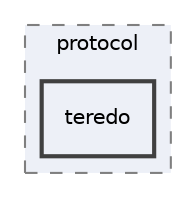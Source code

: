 digraph "/Users/jlu/zeek/src/packet_analysis/protocol/teredo"
{
 // LATEX_PDF_SIZE
  edge [fontname="Helvetica",fontsize="10",labelfontname="Helvetica",labelfontsize="10"];
  node [fontname="Helvetica",fontsize="10",shape=record];
  compound=true
  subgraph clusterdir_d66370ba551cea76de8be34d28adc26c {
    graph [ bgcolor="#edf0f7", pencolor="grey50", style="filled,dashed,", label="protocol", fontname="Helvetica", fontsize="10", URL="dir_d66370ba551cea76de8be34d28adc26c.html"]
  dir_60d1b4635cebf09f0551ef256909ef89 [shape=box, label="teredo", style="filled,bold,", fillcolor="#edf0f7", color="grey25", URL="dir_60d1b4635cebf09f0551ef256909ef89.html"];
  }
}
